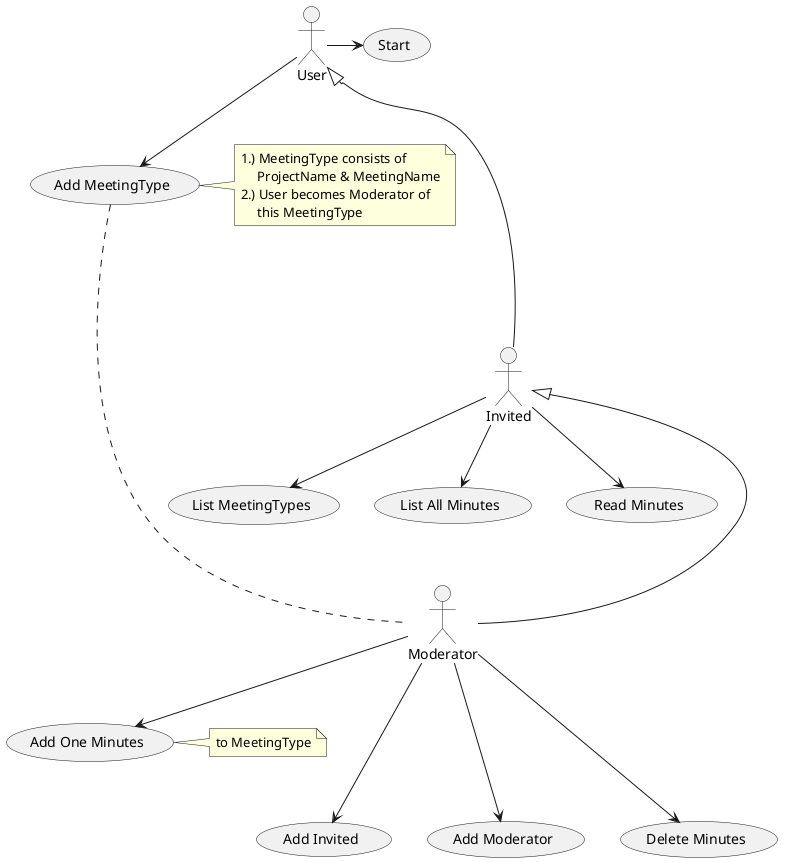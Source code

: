 @startuml
' ************************ activities
(Add MeetingType) as (AddMT)
(List MeetingTypes) as (ListMT)
(Add Invited) as (AddInv)
(Add Moderator) as (AddMod)
(Add One Minutes) as (AddM)
(List All Minutes) as (ListM)
(Read Minutes) as (ReadM)
(Delete Minutes) as (DeleteM)

' ************************ hierarchy
User <|---- Invited
Invited <|--- Moderator

' ************************ relationships
User -> (Start)
User --> (AddMT)

Invited --> (ListMT)
Invited --> (ListM)
Invited --> (ReadM)

Moderator --> (AddM)
Moderator ---> (AddInv)
Moderator ---> (AddMod)
Moderator ---> (DeleteM)

(AddMT) .. Moderator

' ************************ notes
note right of (AddM): to MeetingType
note right of (AddMT)
    1.) MeetingType consists of
         ProjectName & MeetingName
    2.) User becomes Moderator of
         this MeetingType
end note

@enduml